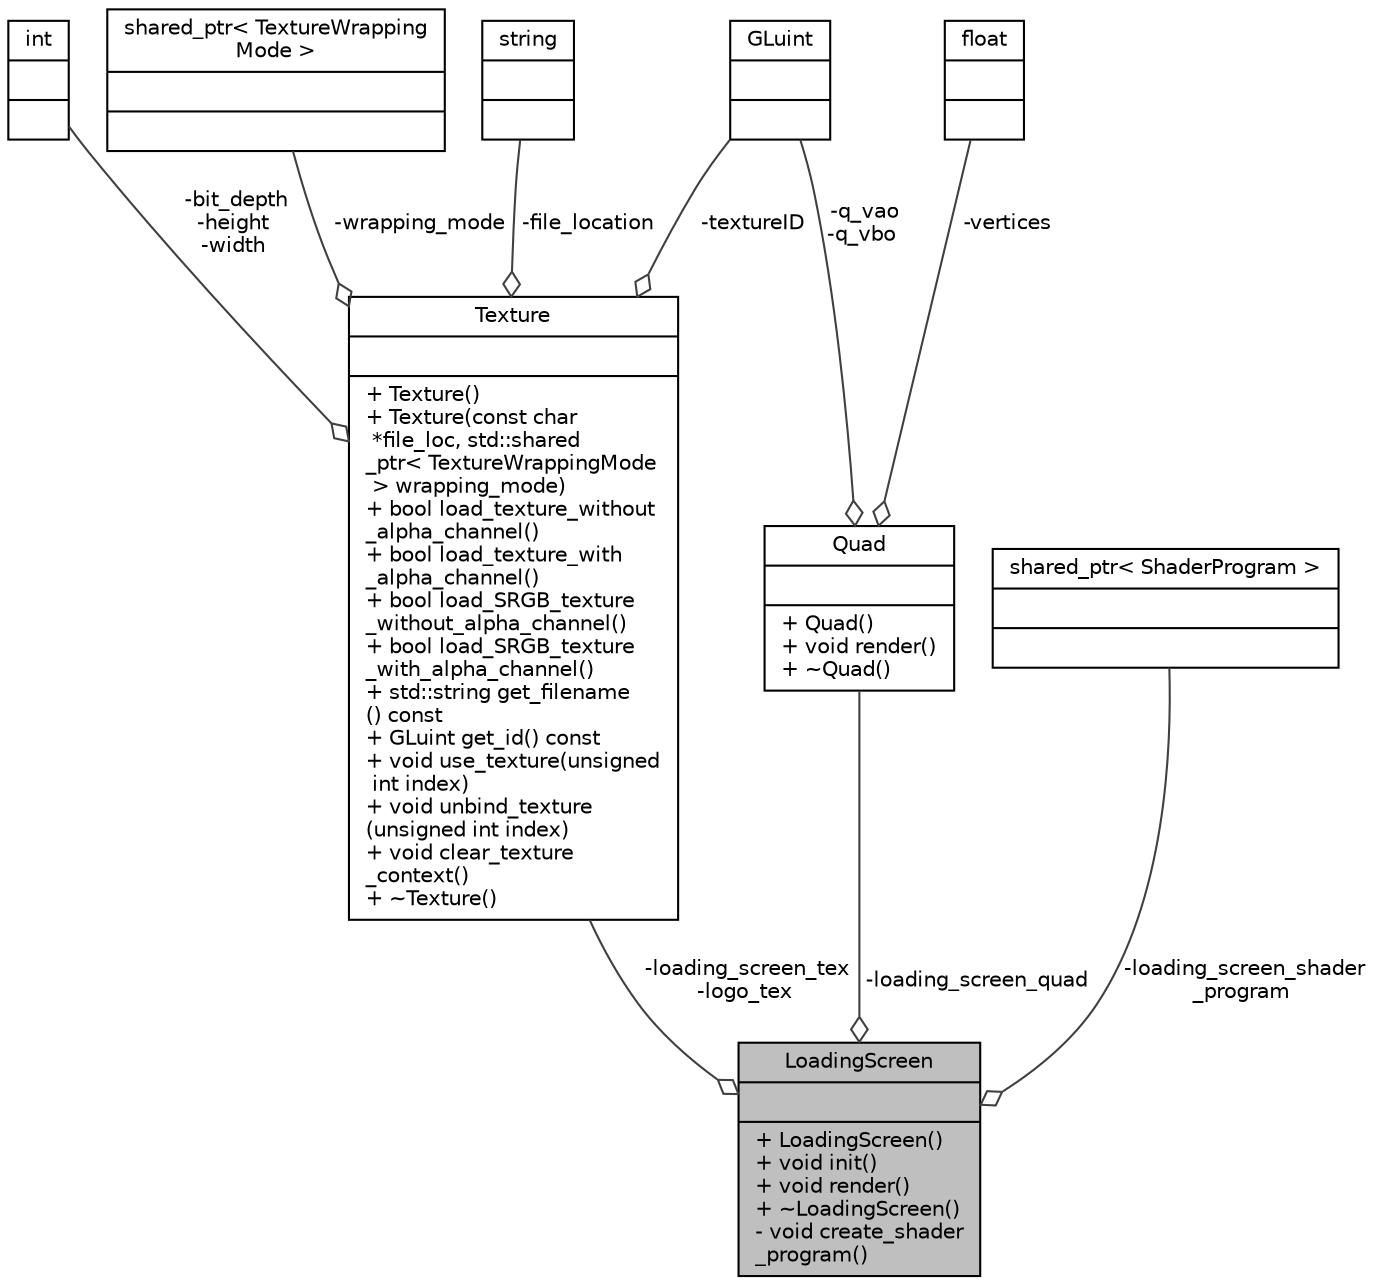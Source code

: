 digraph "LoadingScreen"
{
 // INTERACTIVE_SVG=YES
 // LATEX_PDF_SIZE
  bgcolor="transparent";
  edge [fontname="Helvetica",fontsize="10",labelfontname="Helvetica",labelfontsize="10"];
  node [fontname="Helvetica",fontsize="10",shape=record];
  Node1 [label="{LoadingScreen\n||+  LoadingScreen()\l+ void init()\l+ void render()\l+  ~LoadingScreen()\l- void create_shader\l_program()\l}",height=0.2,width=0.4,color="black", fillcolor="grey75", style="filled", fontcolor="black",tooltip=" "];
  Node2 -> Node1 [color="grey25",fontsize="10",style="solid",label=" -loading_screen_quad" ,arrowhead="odiamond",fontname="Helvetica"];
  Node2 [label="{Quad\n||+  Quad()\l+ void render()\l+  ~Quad()\l}",height=0.2,width=0.4,color="black",URL="$d3/df8/class_quad.html",tooltip=" "];
  Node3 -> Node2 [color="grey25",fontsize="10",style="solid",label=" -q_vao\n-q_vbo" ,arrowhead="odiamond",fontname="Helvetica"];
  Node3 [label="{GLuint\n||}",height=0.2,width=0.4,color="black",tooltip=" "];
  Node4 -> Node2 [color="grey25",fontsize="10",style="solid",label=" -vertices" ,arrowhead="odiamond",fontname="Helvetica"];
  Node4 [label="{float\n||}",height=0.2,width=0.4,color="black",tooltip=" "];
  Node5 -> Node1 [color="grey25",fontsize="10",style="solid",label=" -loading_screen_tex\n-logo_tex" ,arrowhead="odiamond",fontname="Helvetica"];
  Node5 [label="{Texture\n||+  Texture()\l+  Texture(const char\l *file_loc, std::shared\l_ptr\< TextureWrappingMode\l \> wrapping_mode)\l+ bool load_texture_without\l_alpha_channel()\l+ bool load_texture_with\l_alpha_channel()\l+ bool load_SRGB_texture\l_without_alpha_channel()\l+ bool load_SRGB_texture\l_with_alpha_channel()\l+ std::string get_filename\l() const\l+ GLuint get_id() const\l+ void use_texture(unsigned\l int index)\l+ void unbind_texture\l(unsigned int index)\l+ void clear_texture\l_context()\l+  ~Texture()\l}",height=0.2,width=0.4,color="black",URL="$d2/d7f/class_texture.html",tooltip=" "];
  Node3 -> Node5 [color="grey25",fontsize="10",style="solid",label=" -textureID" ,arrowhead="odiamond",fontname="Helvetica"];
  Node6 -> Node5 [color="grey25",fontsize="10",style="solid",label=" -bit_depth\n-height\n-width" ,arrowhead="odiamond",fontname="Helvetica"];
  Node6 [label="{int\n||}",height=0.2,width=0.4,color="black",tooltip=" "];
  Node7 -> Node5 [color="grey25",fontsize="10",style="solid",label=" -wrapping_mode" ,arrowhead="odiamond",fontname="Helvetica"];
  Node7 [label="{shared_ptr\< TextureWrapping\lMode \>\n||}",height=0.2,width=0.4,color="black",tooltip=" "];
  Node8 -> Node5 [color="grey25",fontsize="10",style="solid",label=" -file_location" ,arrowhead="odiamond",fontname="Helvetica"];
  Node8 [label="{string\n||}",height=0.2,width=0.4,color="black",tooltip=" "];
  Node9 -> Node1 [color="grey25",fontsize="10",style="solid",label=" -loading_screen_shader\l_program" ,arrowhead="odiamond",fontname="Helvetica"];
  Node9 [label="{shared_ptr\< ShaderProgram \>\n||}",height=0.2,width=0.4,color="black",tooltip=" "];
}
